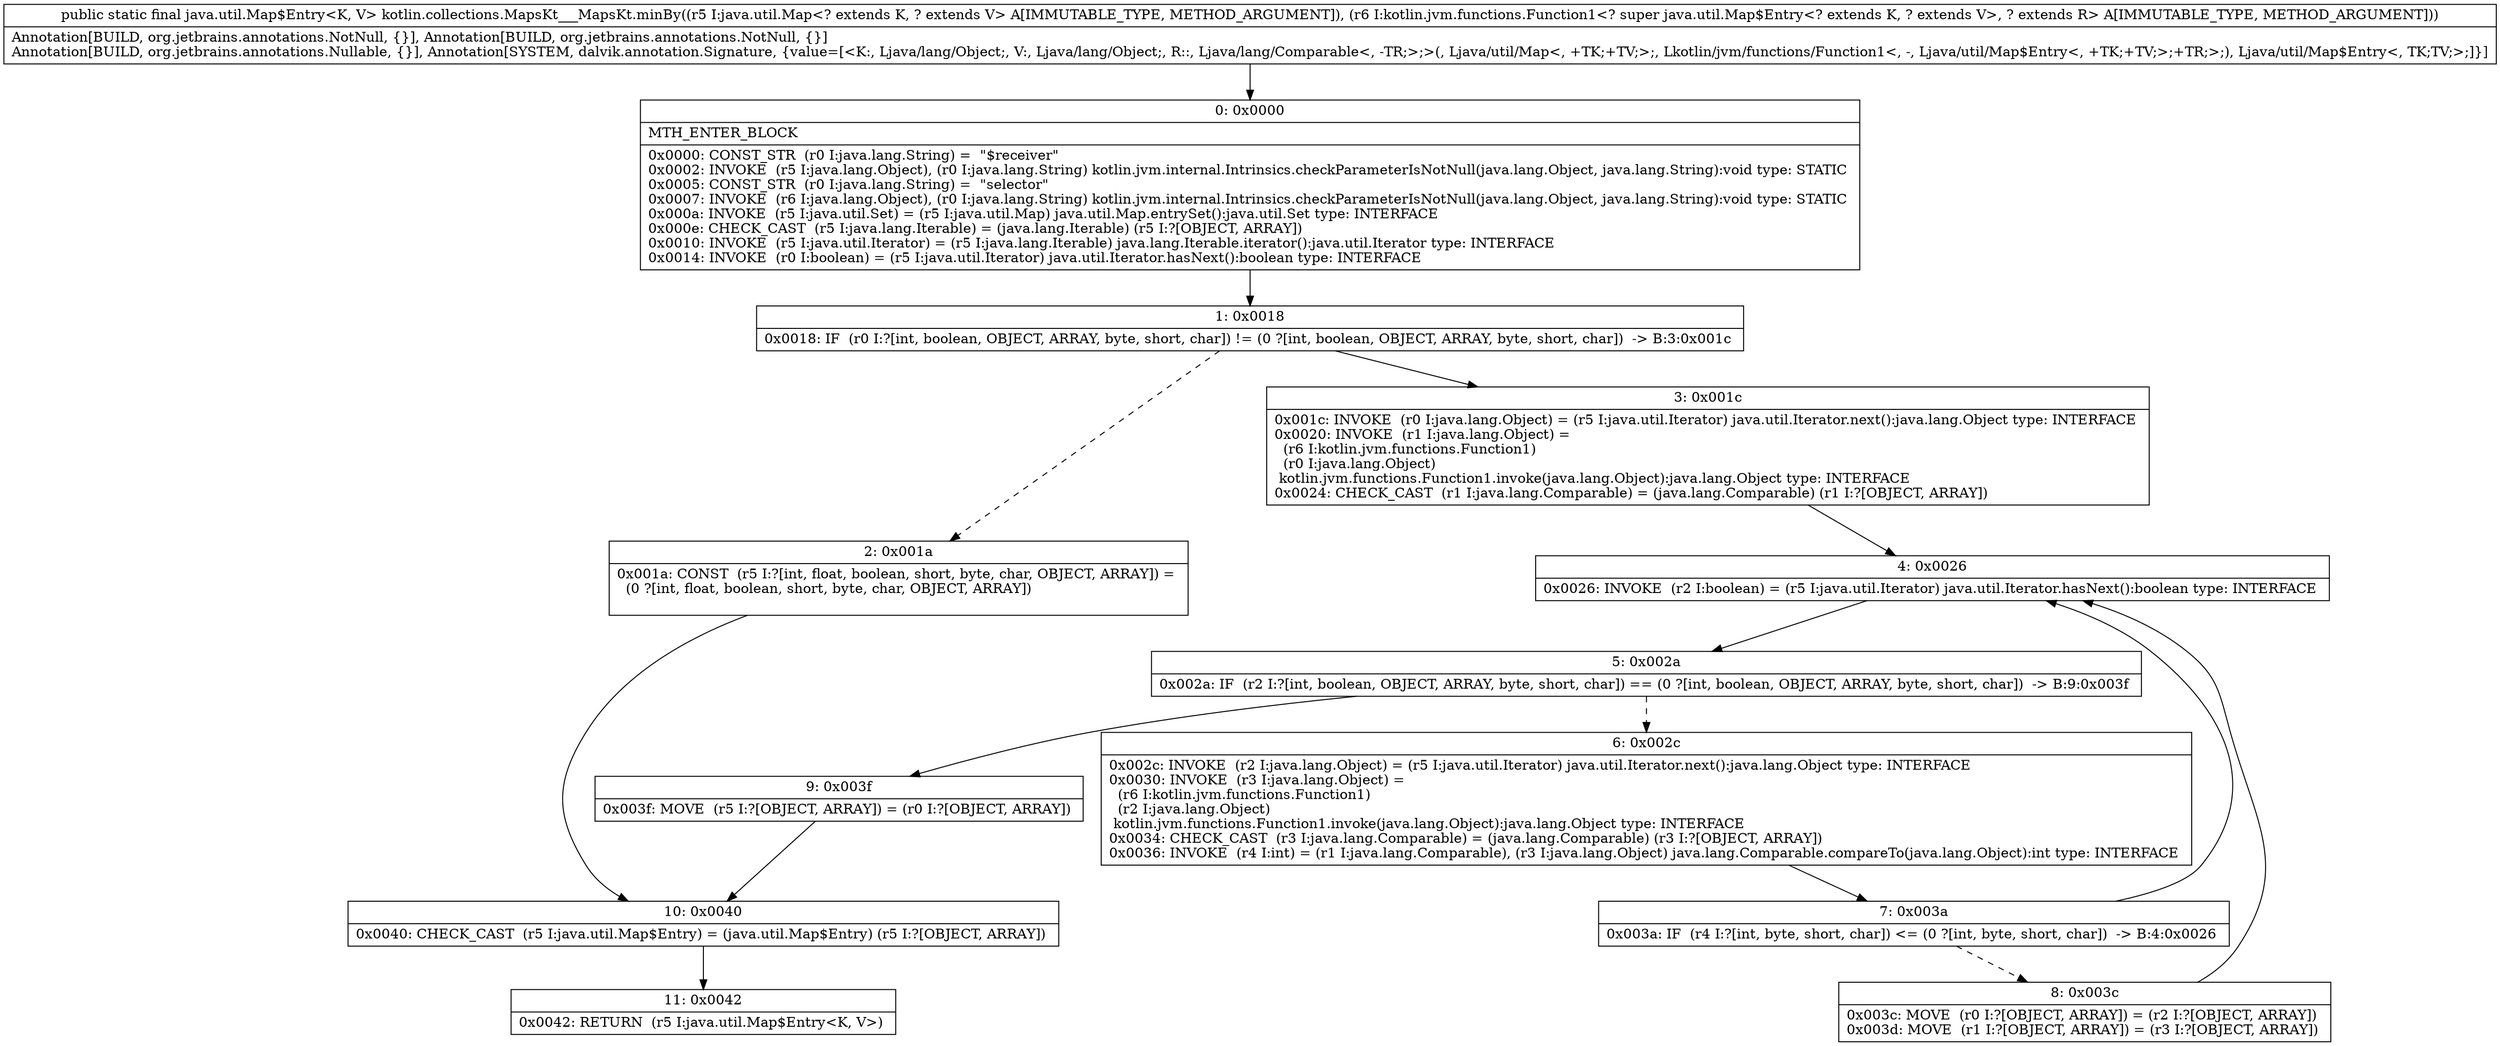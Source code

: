 digraph "CFG forkotlin.collections.MapsKt___MapsKt.minBy(Ljava\/util\/Map;Lkotlin\/jvm\/functions\/Function1;)Ljava\/util\/Map$Entry;" {
Node_0 [shape=record,label="{0\:\ 0x0000|MTH_ENTER_BLOCK\l|0x0000: CONST_STR  (r0 I:java.lang.String) =  \"$receiver\" \l0x0002: INVOKE  (r5 I:java.lang.Object), (r0 I:java.lang.String) kotlin.jvm.internal.Intrinsics.checkParameterIsNotNull(java.lang.Object, java.lang.String):void type: STATIC \l0x0005: CONST_STR  (r0 I:java.lang.String) =  \"selector\" \l0x0007: INVOKE  (r6 I:java.lang.Object), (r0 I:java.lang.String) kotlin.jvm.internal.Intrinsics.checkParameterIsNotNull(java.lang.Object, java.lang.String):void type: STATIC \l0x000a: INVOKE  (r5 I:java.util.Set) = (r5 I:java.util.Map) java.util.Map.entrySet():java.util.Set type: INTERFACE \l0x000e: CHECK_CAST  (r5 I:java.lang.Iterable) = (java.lang.Iterable) (r5 I:?[OBJECT, ARRAY]) \l0x0010: INVOKE  (r5 I:java.util.Iterator) = (r5 I:java.lang.Iterable) java.lang.Iterable.iterator():java.util.Iterator type: INTERFACE \l0x0014: INVOKE  (r0 I:boolean) = (r5 I:java.util.Iterator) java.util.Iterator.hasNext():boolean type: INTERFACE \l}"];
Node_1 [shape=record,label="{1\:\ 0x0018|0x0018: IF  (r0 I:?[int, boolean, OBJECT, ARRAY, byte, short, char]) != (0 ?[int, boolean, OBJECT, ARRAY, byte, short, char])  \-\> B:3:0x001c \l}"];
Node_2 [shape=record,label="{2\:\ 0x001a|0x001a: CONST  (r5 I:?[int, float, boolean, short, byte, char, OBJECT, ARRAY]) = \l  (0 ?[int, float, boolean, short, byte, char, OBJECT, ARRAY])\l \l}"];
Node_3 [shape=record,label="{3\:\ 0x001c|0x001c: INVOKE  (r0 I:java.lang.Object) = (r5 I:java.util.Iterator) java.util.Iterator.next():java.lang.Object type: INTERFACE \l0x0020: INVOKE  (r1 I:java.lang.Object) = \l  (r6 I:kotlin.jvm.functions.Function1)\l  (r0 I:java.lang.Object)\l kotlin.jvm.functions.Function1.invoke(java.lang.Object):java.lang.Object type: INTERFACE \l0x0024: CHECK_CAST  (r1 I:java.lang.Comparable) = (java.lang.Comparable) (r1 I:?[OBJECT, ARRAY]) \l}"];
Node_4 [shape=record,label="{4\:\ 0x0026|0x0026: INVOKE  (r2 I:boolean) = (r5 I:java.util.Iterator) java.util.Iterator.hasNext():boolean type: INTERFACE \l}"];
Node_5 [shape=record,label="{5\:\ 0x002a|0x002a: IF  (r2 I:?[int, boolean, OBJECT, ARRAY, byte, short, char]) == (0 ?[int, boolean, OBJECT, ARRAY, byte, short, char])  \-\> B:9:0x003f \l}"];
Node_6 [shape=record,label="{6\:\ 0x002c|0x002c: INVOKE  (r2 I:java.lang.Object) = (r5 I:java.util.Iterator) java.util.Iterator.next():java.lang.Object type: INTERFACE \l0x0030: INVOKE  (r3 I:java.lang.Object) = \l  (r6 I:kotlin.jvm.functions.Function1)\l  (r2 I:java.lang.Object)\l kotlin.jvm.functions.Function1.invoke(java.lang.Object):java.lang.Object type: INTERFACE \l0x0034: CHECK_CAST  (r3 I:java.lang.Comparable) = (java.lang.Comparable) (r3 I:?[OBJECT, ARRAY]) \l0x0036: INVOKE  (r4 I:int) = (r1 I:java.lang.Comparable), (r3 I:java.lang.Object) java.lang.Comparable.compareTo(java.lang.Object):int type: INTERFACE \l}"];
Node_7 [shape=record,label="{7\:\ 0x003a|0x003a: IF  (r4 I:?[int, byte, short, char]) \<= (0 ?[int, byte, short, char])  \-\> B:4:0x0026 \l}"];
Node_8 [shape=record,label="{8\:\ 0x003c|0x003c: MOVE  (r0 I:?[OBJECT, ARRAY]) = (r2 I:?[OBJECT, ARRAY]) \l0x003d: MOVE  (r1 I:?[OBJECT, ARRAY]) = (r3 I:?[OBJECT, ARRAY]) \l}"];
Node_9 [shape=record,label="{9\:\ 0x003f|0x003f: MOVE  (r5 I:?[OBJECT, ARRAY]) = (r0 I:?[OBJECT, ARRAY]) \l}"];
Node_10 [shape=record,label="{10\:\ 0x0040|0x0040: CHECK_CAST  (r5 I:java.util.Map$Entry) = (java.util.Map$Entry) (r5 I:?[OBJECT, ARRAY]) \l}"];
Node_11 [shape=record,label="{11\:\ 0x0042|0x0042: RETURN  (r5 I:java.util.Map$Entry\<K, V\>) \l}"];
MethodNode[shape=record,label="{public static final java.util.Map$Entry\<K, V\> kotlin.collections.MapsKt___MapsKt.minBy((r5 I:java.util.Map\<? extends K, ? extends V\> A[IMMUTABLE_TYPE, METHOD_ARGUMENT]), (r6 I:kotlin.jvm.functions.Function1\<? super java.util.Map$Entry\<? extends K, ? extends V\>, ? extends R\> A[IMMUTABLE_TYPE, METHOD_ARGUMENT]))  | Annotation[BUILD, org.jetbrains.annotations.NotNull, \{\}], Annotation[BUILD, org.jetbrains.annotations.NotNull, \{\}]\lAnnotation[BUILD, org.jetbrains.annotations.Nullable, \{\}], Annotation[SYSTEM, dalvik.annotation.Signature, \{value=[\<K:, Ljava\/lang\/Object;, V:, Ljava\/lang\/Object;, R::, Ljava\/lang\/Comparable\<, \-TR;\>;\>(, Ljava\/util\/Map\<, +TK;+TV;\>;, Lkotlin\/jvm\/functions\/Function1\<, \-, Ljava\/util\/Map$Entry\<, +TK;+TV;\>;+TR;\>;), Ljava\/util\/Map$Entry\<, TK;TV;\>;]\}]\l}"];
MethodNode -> Node_0;
Node_0 -> Node_1;
Node_1 -> Node_2[style=dashed];
Node_1 -> Node_3;
Node_2 -> Node_10;
Node_3 -> Node_4;
Node_4 -> Node_5;
Node_5 -> Node_6[style=dashed];
Node_5 -> Node_9;
Node_6 -> Node_7;
Node_7 -> Node_4;
Node_7 -> Node_8[style=dashed];
Node_8 -> Node_4;
Node_9 -> Node_10;
Node_10 -> Node_11;
}

